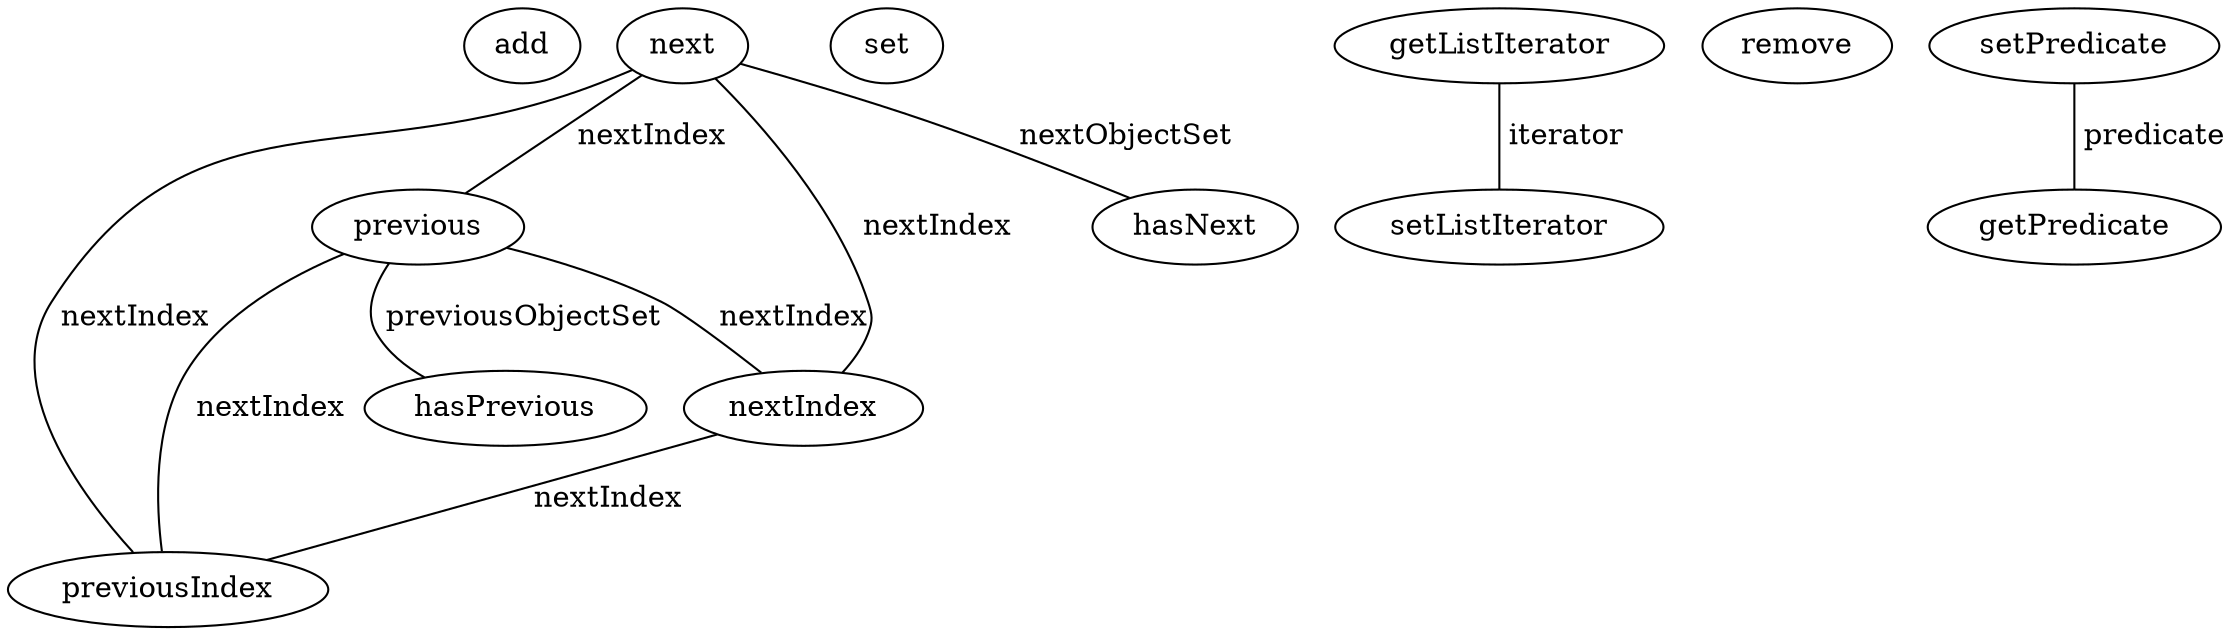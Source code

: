 digraph G {
add;
next;
set;
previous;
hasNext;
getListIterator;
nextIndex;
remove;
setPredicate;
getPredicate;
hasPrevious;
previousIndex;
setListIterator;
next -> previous [label=" nextIndex", dir=none];
next -> hasNext [label=" nextObjectSet", dir=none];
next -> nextIndex [label=" nextIndex", dir=none];
next -> previousIndex [label=" nextIndex", dir=none];
setPredicate -> getPredicate [label=" predicate", dir=none];
previous -> hasPrevious [label=" previousObjectSet", dir=none];
previous -> nextIndex [label=" nextIndex", dir=none];
previous -> previousIndex [label=" nextIndex", dir=none];
getListIterator -> setListIterator [label=" iterator", dir=none];
nextIndex -> previousIndex [label=" nextIndex", dir=none];
}
